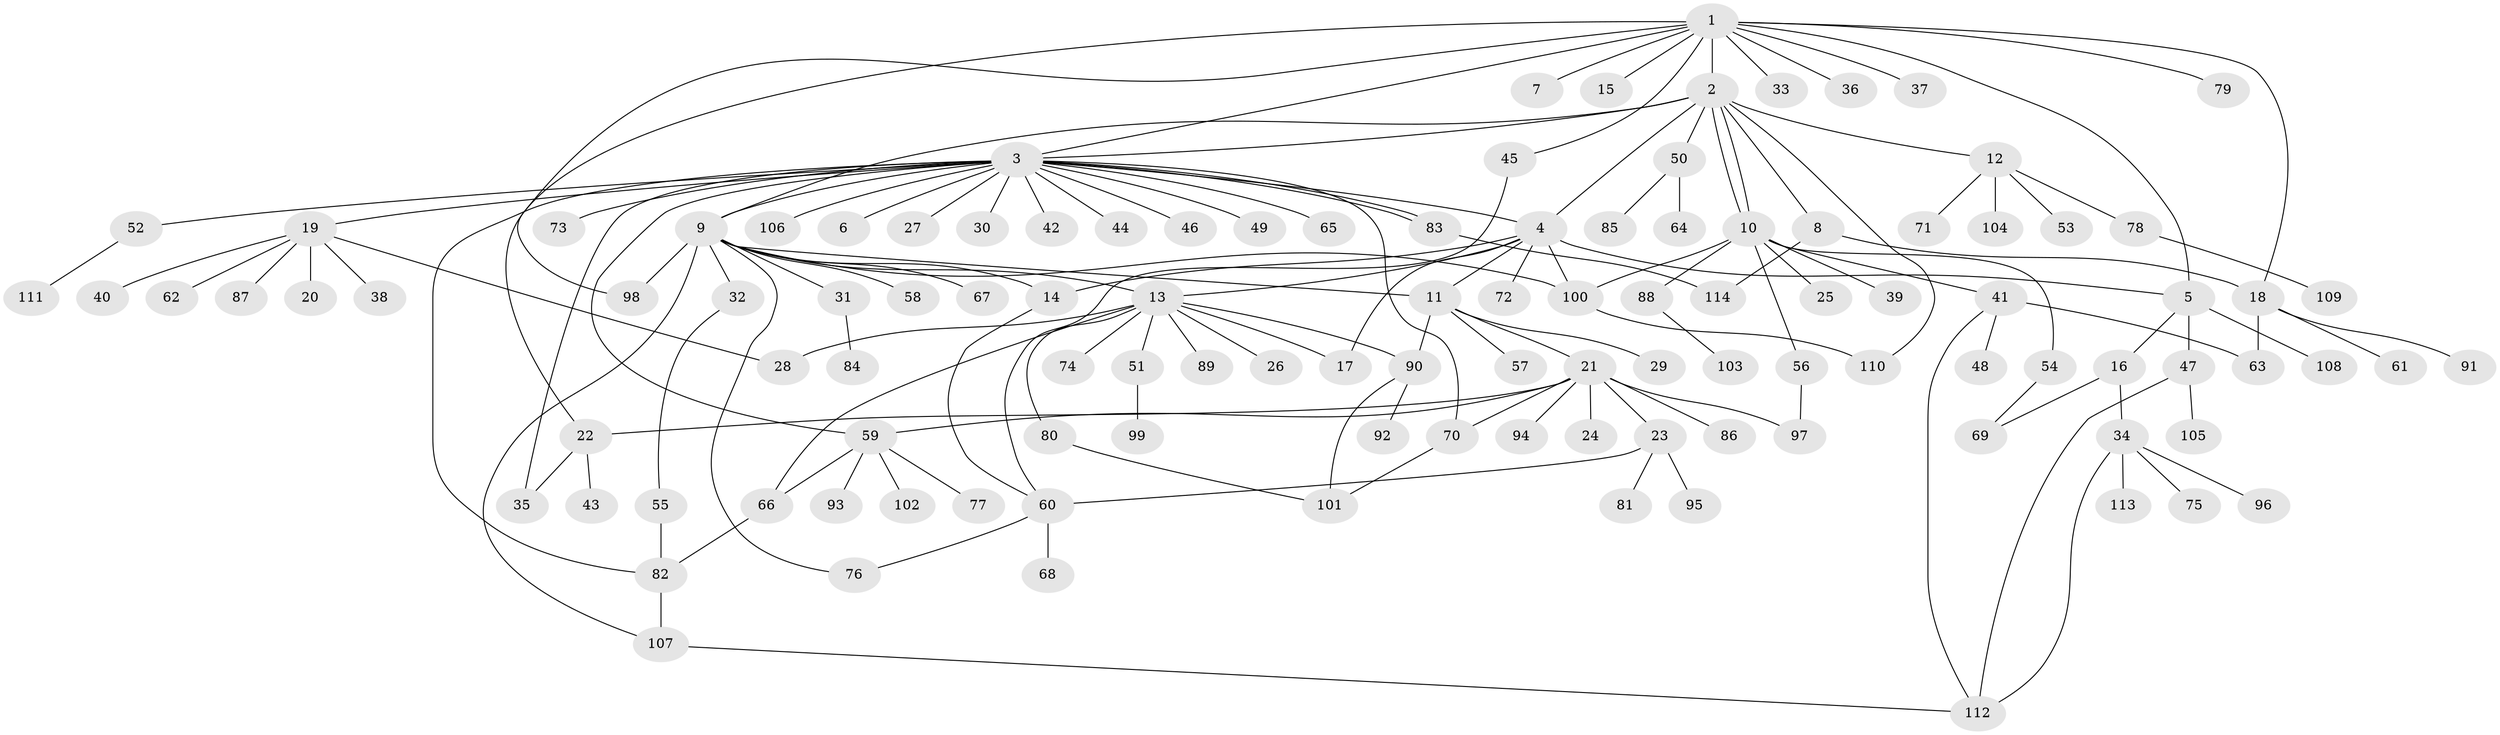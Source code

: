 // Generated by graph-tools (version 1.1) at 2025/14/03/09/25 04:14:39]
// undirected, 114 vertices, 150 edges
graph export_dot {
graph [start="1"]
  node [color=gray90,style=filled];
  1;
  2;
  3;
  4;
  5;
  6;
  7;
  8;
  9;
  10;
  11;
  12;
  13;
  14;
  15;
  16;
  17;
  18;
  19;
  20;
  21;
  22;
  23;
  24;
  25;
  26;
  27;
  28;
  29;
  30;
  31;
  32;
  33;
  34;
  35;
  36;
  37;
  38;
  39;
  40;
  41;
  42;
  43;
  44;
  45;
  46;
  47;
  48;
  49;
  50;
  51;
  52;
  53;
  54;
  55;
  56;
  57;
  58;
  59;
  60;
  61;
  62;
  63;
  64;
  65;
  66;
  67;
  68;
  69;
  70;
  71;
  72;
  73;
  74;
  75;
  76;
  77;
  78;
  79;
  80;
  81;
  82;
  83;
  84;
  85;
  86;
  87;
  88;
  89;
  90;
  91;
  92;
  93;
  94;
  95;
  96;
  97;
  98;
  99;
  100;
  101;
  102;
  103;
  104;
  105;
  106;
  107;
  108;
  109;
  110;
  111;
  112;
  113;
  114;
  1 -- 2;
  1 -- 3;
  1 -- 5;
  1 -- 7;
  1 -- 15;
  1 -- 18;
  1 -- 22;
  1 -- 33;
  1 -- 36;
  1 -- 37;
  1 -- 45;
  1 -- 79;
  1 -- 98;
  2 -- 3;
  2 -- 4;
  2 -- 8;
  2 -- 9;
  2 -- 10;
  2 -- 10;
  2 -- 12;
  2 -- 50;
  2 -- 110;
  3 -- 4;
  3 -- 6;
  3 -- 9;
  3 -- 19;
  3 -- 27;
  3 -- 30;
  3 -- 35;
  3 -- 42;
  3 -- 44;
  3 -- 46;
  3 -- 49;
  3 -- 52;
  3 -- 59;
  3 -- 65;
  3 -- 70;
  3 -- 73;
  3 -- 82;
  3 -- 83;
  3 -- 83;
  3 -- 106;
  4 -- 5;
  4 -- 11;
  4 -- 13;
  4 -- 14;
  4 -- 17;
  4 -- 72;
  4 -- 100;
  5 -- 16;
  5 -- 47;
  5 -- 108;
  8 -- 18;
  8 -- 114;
  9 -- 11;
  9 -- 13;
  9 -- 14;
  9 -- 31;
  9 -- 32;
  9 -- 58;
  9 -- 67;
  9 -- 76;
  9 -- 98;
  9 -- 100;
  9 -- 107;
  10 -- 25;
  10 -- 39;
  10 -- 41;
  10 -- 54;
  10 -- 56;
  10 -- 88;
  10 -- 100;
  11 -- 21;
  11 -- 29;
  11 -- 57;
  11 -- 90;
  12 -- 53;
  12 -- 71;
  12 -- 78;
  12 -- 104;
  13 -- 17;
  13 -- 26;
  13 -- 28;
  13 -- 51;
  13 -- 66;
  13 -- 74;
  13 -- 80;
  13 -- 89;
  13 -- 90;
  14 -- 60;
  16 -- 34;
  16 -- 69;
  18 -- 61;
  18 -- 63;
  18 -- 91;
  19 -- 20;
  19 -- 28;
  19 -- 38;
  19 -- 40;
  19 -- 62;
  19 -- 87;
  21 -- 22;
  21 -- 23;
  21 -- 24;
  21 -- 59;
  21 -- 70;
  21 -- 86;
  21 -- 94;
  21 -- 97;
  22 -- 35;
  22 -- 43;
  23 -- 60;
  23 -- 81;
  23 -- 95;
  31 -- 84;
  32 -- 55;
  34 -- 75;
  34 -- 96;
  34 -- 112;
  34 -- 113;
  41 -- 48;
  41 -- 63;
  41 -- 112;
  45 -- 60;
  47 -- 105;
  47 -- 112;
  50 -- 64;
  50 -- 85;
  51 -- 99;
  52 -- 111;
  54 -- 69;
  55 -- 82;
  56 -- 97;
  59 -- 66;
  59 -- 77;
  59 -- 93;
  59 -- 102;
  60 -- 68;
  60 -- 76;
  66 -- 82;
  70 -- 101;
  78 -- 109;
  80 -- 101;
  82 -- 107;
  83 -- 114;
  88 -- 103;
  90 -- 92;
  90 -- 101;
  100 -- 110;
  107 -- 112;
}
